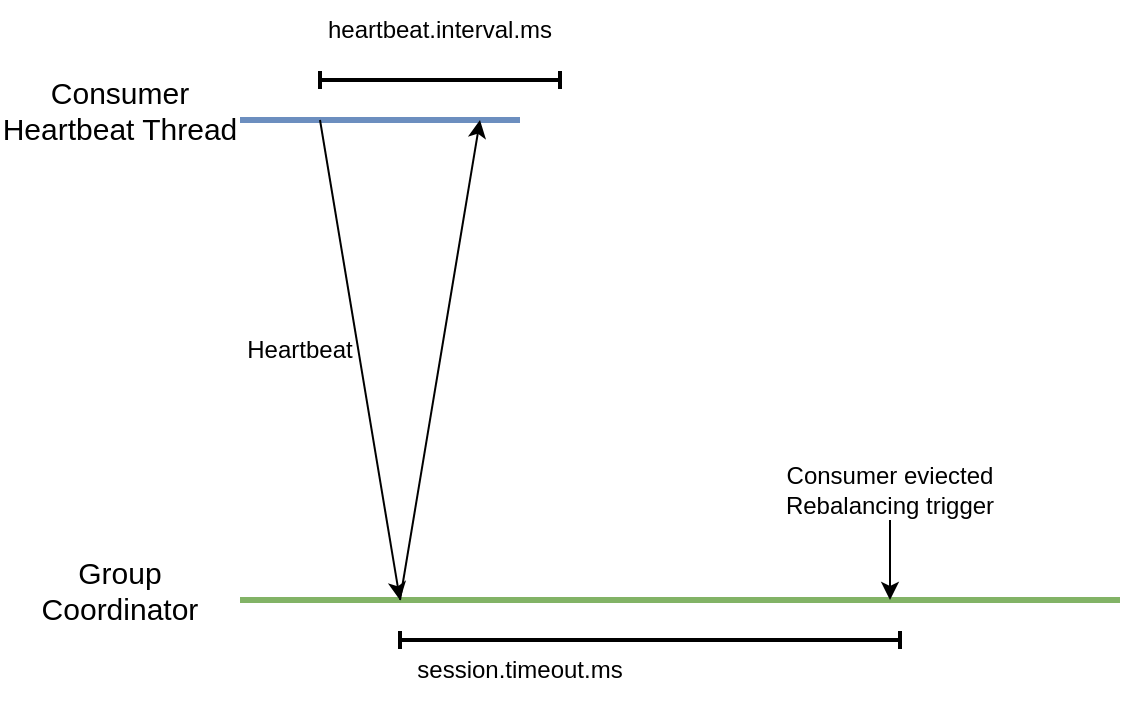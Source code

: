 <mxfile version="22.1.17" type="github">
  <diagram id="6oojn5KAw8aXJEHvEB7P" name="페이지-1">
    <mxGraphModel dx="2620" dy="2251" grid="1" gridSize="10" guides="1" tooltips="1" connect="1" arrows="1" fold="1" page="0" pageScale="1" pageWidth="1169" pageHeight="827" math="0" shadow="0">
      <root>
        <mxCell id="0" />
        <mxCell id="1" parent="0" />
        <mxCell id="rS5YzvvpMupWirfGaCEM-1" value="" style="endArrow=none;html=1;rounded=0;strokeWidth=3;fillColor=#dae8fc;strokeColor=#6c8ebf;" parent="1" edge="1">
          <mxGeometry width="50" height="50" relative="1" as="geometry">
            <mxPoint x="-840" y="-280" as="sourcePoint" />
            <mxPoint x="-700" y="-280" as="targetPoint" />
          </mxGeometry>
        </mxCell>
        <mxCell id="rS5YzvvpMupWirfGaCEM-2" value="" style="endArrow=none;html=1;rounded=0;strokeWidth=3;fillColor=#d5e8d4;strokeColor=#82b366;" parent="1" edge="1">
          <mxGeometry width="50" height="50" relative="1" as="geometry">
            <mxPoint x="-840" y="-40" as="sourcePoint" />
            <mxPoint x="-400" y="-40" as="targetPoint" />
          </mxGeometry>
        </mxCell>
        <mxCell id="rS5YzvvpMupWirfGaCEM-3" value="&lt;span style=&quot;font-size: 15px;&quot;&gt;Consumer&lt;br&gt;Heartbeat Thread&lt;br&gt;&lt;/span&gt;" style="text;html=1;strokeColor=none;fillColor=none;align=center;verticalAlign=middle;whiteSpace=wrap;rounded=0;" parent="1" vertex="1">
          <mxGeometry x="-960" y="-300" width="120" height="30" as="geometry" />
        </mxCell>
        <mxCell id="rS5YzvvpMupWirfGaCEM-4" value="&lt;span style=&quot;font-size: 15px;&quot;&gt;Group Coordinator&lt;br&gt;&lt;/span&gt;" style="text;html=1;strokeColor=none;fillColor=none;align=center;verticalAlign=middle;whiteSpace=wrap;rounded=0;" parent="1" vertex="1">
          <mxGeometry x="-960" y="-60" width="120" height="30" as="geometry" />
        </mxCell>
        <mxCell id="rS5YzvvpMupWirfGaCEM-7" value="" style="endArrow=baseDash;html=1;rounded=0;endFill=0;startArrow=baseDash;startFill=0;strokeWidth=2;" parent="1" edge="1">
          <mxGeometry width="50" height="50" relative="1" as="geometry">
            <mxPoint x="-680" y="-300" as="sourcePoint" />
            <mxPoint x="-800" y="-300" as="targetPoint" />
          </mxGeometry>
        </mxCell>
        <mxCell id="rS5YzvvpMupWirfGaCEM-10" value="" style="endArrow=baseDash;html=1;rounded=0;endFill=0;startArrow=baseDash;startFill=0;strokeWidth=2;" parent="1" edge="1">
          <mxGeometry width="50" height="50" relative="1" as="geometry">
            <mxPoint x="-510" y="-20" as="sourcePoint" />
            <mxPoint x="-760" y="-20" as="targetPoint" />
          </mxGeometry>
        </mxCell>
        <mxCell id="rS5YzvvpMupWirfGaCEM-13" value="Heartbeat" style="text;html=1;strokeColor=none;fillColor=none;align=center;verticalAlign=middle;whiteSpace=wrap;rounded=0;" parent="1" vertex="1">
          <mxGeometry x="-840" y="-180" width="60" height="30" as="geometry" />
        </mxCell>
        <mxCell id="rS5YzvvpMupWirfGaCEM-17" value="heartbeat.interval.ms" style="text;html=1;strokeColor=none;fillColor=none;align=center;verticalAlign=middle;whiteSpace=wrap;rounded=0;" parent="1" vertex="1">
          <mxGeometry x="-800" y="-340" width="120" height="30" as="geometry" />
        </mxCell>
        <mxCell id="rS5YzvvpMupWirfGaCEM-18" value="session.timeout.ms" style="text;html=1;strokeColor=none;fillColor=none;align=center;verticalAlign=middle;whiteSpace=wrap;rounded=0;" parent="1" vertex="1">
          <mxGeometry x="-760" y="-20" width="120" height="30" as="geometry" />
        </mxCell>
        <mxCell id="achgckSoFDiOkW1UGKP5-3" value="" style="endArrow=classic;html=1;rounded=0;" parent="1" edge="1">
          <mxGeometry width="50" height="50" relative="1" as="geometry">
            <mxPoint x="-800" y="-280" as="sourcePoint" />
            <mxPoint x="-760" y="-40" as="targetPoint" />
          </mxGeometry>
        </mxCell>
        <mxCell id="achgckSoFDiOkW1UGKP5-4" value="" style="endArrow=classic;html=1;rounded=0;" parent="1" edge="1">
          <mxGeometry width="50" height="50" relative="1" as="geometry">
            <mxPoint x="-760" y="-40" as="sourcePoint" />
            <mxPoint x="-720" y="-280" as="targetPoint" />
          </mxGeometry>
        </mxCell>
        <mxCell id="-Sdbr_cnyvE9QwY0jyAv-2" style="edgeStyle=orthogonalEdgeStyle;rounded=0;orthogonalLoop=1;jettySize=auto;html=1;" edge="1" parent="1" source="-Sdbr_cnyvE9QwY0jyAv-1">
          <mxGeometry relative="1" as="geometry">
            <mxPoint x="-515" y="-40" as="targetPoint" />
          </mxGeometry>
        </mxCell>
        <mxCell id="-Sdbr_cnyvE9QwY0jyAv-1" value="Consumer eviected&lt;br&gt;Rebalancing trigger" style="text;html=1;strokeColor=none;fillColor=none;align=center;verticalAlign=middle;whiteSpace=wrap;rounded=0;" vertex="1" parent="1">
          <mxGeometry x="-570" y="-110" width="110" height="30" as="geometry" />
        </mxCell>
      </root>
    </mxGraphModel>
  </diagram>
</mxfile>

